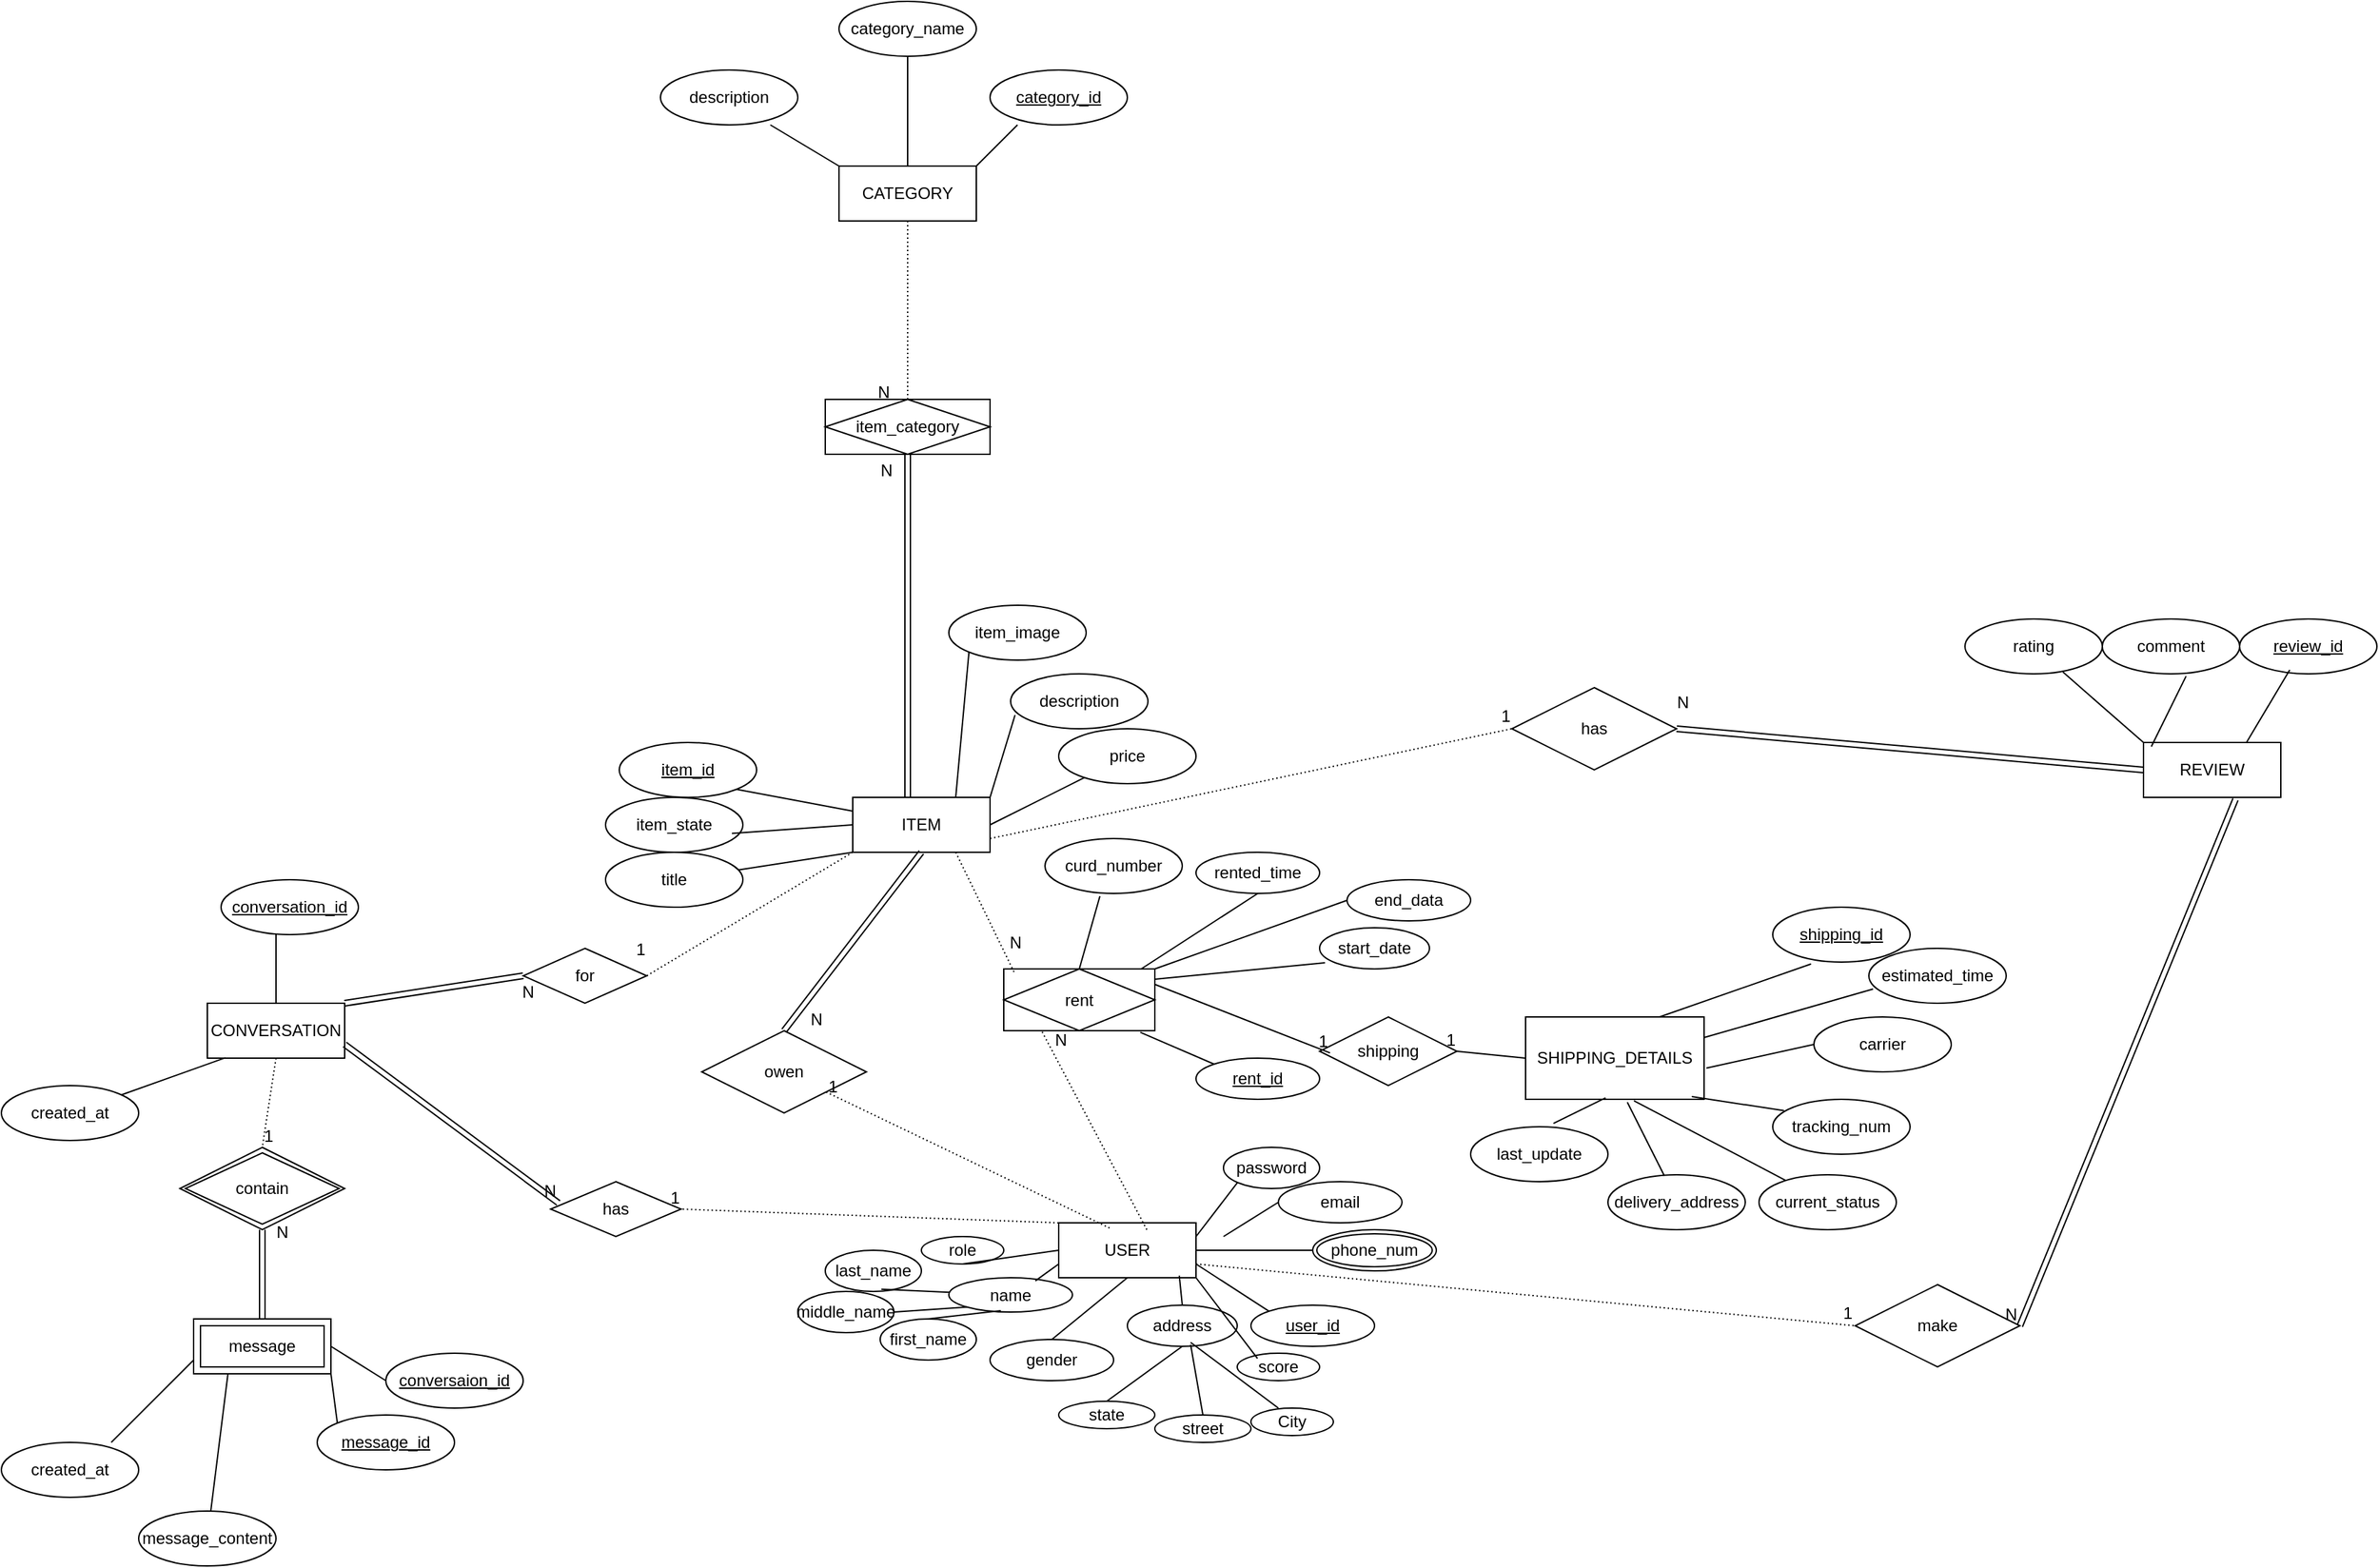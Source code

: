 <mxfile version="26.1.1" pages="2">
  <diagram name="Page-1" id="l9JlZQkNLKE_KTfB_-UX">
    <mxGraphModel dx="2622" dy="1255" grid="1" gridSize="10" guides="1" tooltips="1" connect="1" arrows="1" fold="1" page="0" pageScale="1" pageWidth="1654" pageHeight="1169" math="0" shadow="0">
      <root>
        <mxCell id="0" />
        <mxCell id="1" parent="0" />
        <mxCell id="wPHAMOmzvQz0wvzDcsgE-15" value="USER" style="whiteSpace=wrap;html=1;align=center;" parent="1" vertex="1">
          <mxGeometry x="-350" y="880" width="100" height="40" as="geometry" />
        </mxCell>
        <mxCell id="wPHAMOmzvQz0wvzDcsgE-16" value="ITEM" style="whiteSpace=wrap;html=1;align=center;" parent="1" vertex="1">
          <mxGeometry x="-500" y="570" width="100" height="40" as="geometry" />
        </mxCell>
        <mxCell id="wPHAMOmzvQz0wvzDcsgE-18" value="CATEGORY" style="whiteSpace=wrap;html=1;align=center;" parent="1" vertex="1">
          <mxGeometry x="-510" y="110" width="100" height="40" as="geometry" />
        </mxCell>
        <mxCell id="wPHAMOmzvQz0wvzDcsgE-19" value="CONVERSATION" style="whiteSpace=wrap;html=1;align=center;" parent="1" vertex="1">
          <mxGeometry x="-970" y="720" width="100" height="40" as="geometry" />
        </mxCell>
        <mxCell id="wPHAMOmzvQz0wvzDcsgE-20" value="SHIPPING_DETAILS" style="whiteSpace=wrap;html=1;align=center;" parent="1" vertex="1">
          <mxGeometry x="-10" y="730" width="130" height="60" as="geometry" />
        </mxCell>
        <mxCell id="wPHAMOmzvQz0wvzDcsgE-49" value="address" style="ellipse;whiteSpace=wrap;html=1;align=center;" parent="1" vertex="1">
          <mxGeometry x="-300" y="940" width="80" height="30" as="geometry" />
        </mxCell>
        <mxCell id="wPHAMOmzvQz0wvzDcsgE-50" value="gender" style="ellipse;whiteSpace=wrap;html=1;align=center;" parent="1" vertex="1">
          <mxGeometry x="-400" y="965" width="90" height="30" as="geometry" />
        </mxCell>
        <mxCell id="wPHAMOmzvQz0wvzDcsgE-51" value="name" style="ellipse;whiteSpace=wrap;html=1;align=center;" parent="1" vertex="1">
          <mxGeometry x="-430" y="920" width="90" height="25" as="geometry" />
        </mxCell>
        <mxCell id="wPHAMOmzvQz0wvzDcsgE-55" value="first_name" style="ellipse;whiteSpace=wrap;html=1;align=center;" parent="1" vertex="1">
          <mxGeometry x="-480" y="950" width="70" height="30" as="geometry" />
        </mxCell>
        <mxCell id="wPHAMOmzvQz0wvzDcsgE-57" value="middle_name" style="ellipse;whiteSpace=wrap;html=1;align=center;" parent="1" vertex="1">
          <mxGeometry x="-540" y="930" width="70" height="30" as="geometry" />
        </mxCell>
        <mxCell id="wPHAMOmzvQz0wvzDcsgE-59" value="last_name" style="ellipse;whiteSpace=wrap;html=1;align=center;" parent="1" vertex="1">
          <mxGeometry x="-520" y="900" width="70" height="30" as="geometry" />
        </mxCell>
        <mxCell id="wPHAMOmzvQz0wvzDcsgE-61" value="" style="endArrow=none;html=1;rounded=0;exitX=0.5;exitY=1;exitDx=0;exitDy=0;entryX=0.5;entryY=0;entryDx=0;entryDy=0;" parent="1" source="wPHAMOmzvQz0wvzDcsgE-15" target="wPHAMOmzvQz0wvzDcsgE-50" edge="1">
          <mxGeometry relative="1" as="geometry">
            <mxPoint x="-380" y="990" as="sourcePoint" />
            <mxPoint x="-220" y="990" as="targetPoint" />
          </mxGeometry>
        </mxCell>
        <mxCell id="wPHAMOmzvQz0wvzDcsgE-62" value="" style="endArrow=none;html=1;rounded=0;exitX=0.878;exitY=0.96;exitDx=0;exitDy=0;exitPerimeter=0;entryX=0.5;entryY=0;entryDx=0;entryDy=0;" parent="1" source="wPHAMOmzvQz0wvzDcsgE-15" target="wPHAMOmzvQz0wvzDcsgE-49" edge="1">
          <mxGeometry relative="1" as="geometry">
            <mxPoint x="-380" y="990" as="sourcePoint" />
            <mxPoint x="-220" y="990" as="targetPoint" />
          </mxGeometry>
        </mxCell>
        <mxCell id="wPHAMOmzvQz0wvzDcsgE-63" value="score" style="ellipse;whiteSpace=wrap;html=1;align=center;" parent="1" vertex="1">
          <mxGeometry x="-220" y="975" width="60" height="20" as="geometry" />
        </mxCell>
        <mxCell id="wPHAMOmzvQz0wvzDcsgE-64" value="" style="endArrow=none;html=1;rounded=0;exitX=1;exitY=1;exitDx=0;exitDy=0;entryX=0.246;entryY=0.191;entryDx=0;entryDy=0;entryPerimeter=0;" parent="1" source="wPHAMOmzvQz0wvzDcsgE-15" target="wPHAMOmzvQz0wvzDcsgE-63" edge="1">
          <mxGeometry relative="1" as="geometry">
            <mxPoint x="-380" y="990" as="sourcePoint" />
            <mxPoint x="-220" y="990" as="targetPoint" />
          </mxGeometry>
        </mxCell>
        <mxCell id="wPHAMOmzvQz0wvzDcsgE-66" value="state" style="ellipse;whiteSpace=wrap;html=1;align=center;" parent="1" vertex="1">
          <mxGeometry x="-350" y="1010" width="70" height="20" as="geometry" />
        </mxCell>
        <mxCell id="wPHAMOmzvQz0wvzDcsgE-67" value="" style="endArrow=none;html=1;rounded=0;exitX=0.5;exitY=0;exitDx=0;exitDy=0;entryX=0.5;entryY=1;entryDx=0;entryDy=0;" parent="1" source="wPHAMOmzvQz0wvzDcsgE-66" target="wPHAMOmzvQz0wvzDcsgE-49" edge="1">
          <mxGeometry relative="1" as="geometry">
            <mxPoint x="-380" y="900" as="sourcePoint" />
            <mxPoint x="-220" y="900" as="targetPoint" />
          </mxGeometry>
        </mxCell>
        <mxCell id="wPHAMOmzvQz0wvzDcsgE-68" value="street" style="ellipse;whiteSpace=wrap;html=1;align=center;" parent="1" vertex="1">
          <mxGeometry x="-280" y="1020" width="70" height="20" as="geometry" />
        </mxCell>
        <mxCell id="wPHAMOmzvQz0wvzDcsgE-70" value="" style="endArrow=none;html=1;rounded=0;exitX=0.5;exitY=0;exitDx=0;exitDy=0;entryX=0.576;entryY=0.961;entryDx=0;entryDy=0;entryPerimeter=0;" parent="1" source="wPHAMOmzvQz0wvzDcsgE-68" target="wPHAMOmzvQz0wvzDcsgE-49" edge="1">
          <mxGeometry relative="1" as="geometry">
            <mxPoint x="-380" y="900" as="sourcePoint" />
            <mxPoint x="-220" y="900" as="targetPoint" />
          </mxGeometry>
        </mxCell>
        <mxCell id="wPHAMOmzvQz0wvzDcsgE-71" value="City" style="ellipse;whiteSpace=wrap;html=1;align=center;" parent="1" vertex="1">
          <mxGeometry x="-210" y="1015" width="60" height="20" as="geometry" />
        </mxCell>
        <mxCell id="wPHAMOmzvQz0wvzDcsgE-72" value="" style="endArrow=none;html=1;rounded=0;entryX=0.576;entryY=0.903;entryDx=0;entryDy=0;entryPerimeter=0;exitX=0.333;exitY=0;exitDx=0;exitDy=0;exitPerimeter=0;" parent="1" source="wPHAMOmzvQz0wvzDcsgE-71" target="wPHAMOmzvQz0wvzDcsgE-49" edge="1">
          <mxGeometry relative="1" as="geometry">
            <mxPoint x="-210" y="1040" as="sourcePoint" />
            <mxPoint x="-220" y="900" as="targetPoint" />
          </mxGeometry>
        </mxCell>
        <mxCell id="wPHAMOmzvQz0wvzDcsgE-74" value="" style="endArrow=none;html=1;rounded=0;entryX=0;entryY=0;entryDx=0;entryDy=0;exitX=1;exitY=0.75;exitDx=0;exitDy=0;" parent="1" source="wPHAMOmzvQz0wvzDcsgE-15" target="wPHAMOmzvQz0wvzDcsgE-80" edge="1">
          <mxGeometry relative="1" as="geometry">
            <mxPoint x="-380" y="900" as="sourcePoint" />
            <mxPoint x="-190.48" y="907.525" as="targetPoint" />
          </mxGeometry>
        </mxCell>
        <mxCell id="wPHAMOmzvQz0wvzDcsgE-75" value="" style="endArrow=none;html=1;rounded=0;exitX=0.583;exitY=0.946;exitDx=0;exitDy=0;exitPerimeter=0;" parent="1" source="wPHAMOmzvQz0wvzDcsgE-59" target="wPHAMOmzvQz0wvzDcsgE-51" edge="1">
          <mxGeometry relative="1" as="geometry">
            <mxPoint x="-380" y="900" as="sourcePoint" />
            <mxPoint x="-220" y="900" as="targetPoint" />
          </mxGeometry>
        </mxCell>
        <mxCell id="wPHAMOmzvQz0wvzDcsgE-76" value="" style="endArrow=none;html=1;rounded=0;exitX=1;exitY=0.5;exitDx=0;exitDy=0;entryX=0;entryY=1;entryDx=0;entryDy=0;" parent="1" source="wPHAMOmzvQz0wvzDcsgE-57" target="wPHAMOmzvQz0wvzDcsgE-51" edge="1">
          <mxGeometry relative="1" as="geometry">
            <mxPoint x="-380" y="900" as="sourcePoint" />
            <mxPoint x="-220" y="900" as="targetPoint" />
          </mxGeometry>
        </mxCell>
        <mxCell id="wPHAMOmzvQz0wvzDcsgE-77" value="" style="endArrow=none;html=1;rounded=0;exitX=0.5;exitY=0;exitDx=0;exitDy=0;entryX=0.42;entryY=0.962;entryDx=0;entryDy=0;entryPerimeter=0;" parent="1" source="wPHAMOmzvQz0wvzDcsgE-55" target="wPHAMOmzvQz0wvzDcsgE-51" edge="1">
          <mxGeometry relative="1" as="geometry">
            <mxPoint x="-380" y="900" as="sourcePoint" />
            <mxPoint x="-220" y="900" as="targetPoint" />
          </mxGeometry>
        </mxCell>
        <mxCell id="wPHAMOmzvQz0wvzDcsgE-78" value="" style="endArrow=none;html=1;rounded=0;exitX=0.7;exitY=0.092;exitDx=0;exitDy=0;exitPerimeter=0;entryX=0;entryY=0.75;entryDx=0;entryDy=0;" parent="1" source="wPHAMOmzvQz0wvzDcsgE-51" target="wPHAMOmzvQz0wvzDcsgE-15" edge="1">
          <mxGeometry relative="1" as="geometry">
            <mxPoint x="-380" y="900" as="sourcePoint" />
            <mxPoint x="-220" y="900" as="targetPoint" />
          </mxGeometry>
        </mxCell>
        <mxCell id="wPHAMOmzvQz0wvzDcsgE-79" value="phone_num" style="ellipse;shape=doubleEllipse;margin=3;whiteSpace=wrap;html=1;align=center;" parent="1" vertex="1">
          <mxGeometry x="-165" y="885" width="90" height="30" as="geometry" />
        </mxCell>
        <mxCell id="wPHAMOmzvQz0wvzDcsgE-80" value="user_id" style="ellipse;whiteSpace=wrap;html=1;align=center;fontStyle=4;" parent="1" vertex="1">
          <mxGeometry x="-210" y="940" width="90" height="30" as="geometry" />
        </mxCell>
        <mxCell id="wPHAMOmzvQz0wvzDcsgE-81" value="" style="endArrow=none;html=1;rounded=0;entryX=0;entryY=0.5;entryDx=0;entryDy=0;exitX=1;exitY=0.5;exitDx=0;exitDy=0;" parent="1" source="wPHAMOmzvQz0wvzDcsgE-15" target="wPHAMOmzvQz0wvzDcsgE-79" edge="1">
          <mxGeometry relative="1" as="geometry">
            <mxPoint x="-380" y="900" as="sourcePoint" />
            <mxPoint x="-220" y="900" as="targetPoint" />
          </mxGeometry>
        </mxCell>
        <mxCell id="wPHAMOmzvQz0wvzDcsgE-84" value="email" style="ellipse;whiteSpace=wrap;html=1;align=center;" parent="1" vertex="1">
          <mxGeometry x="-190" y="850" width="90" height="30" as="geometry" />
        </mxCell>
        <mxCell id="wPHAMOmzvQz0wvzDcsgE-85" value="" style="endArrow=none;html=1;rounded=0;entryX=0;entryY=0.5;entryDx=0;entryDy=0;" parent="1" target="wPHAMOmzvQz0wvzDcsgE-84" edge="1">
          <mxGeometry relative="1" as="geometry">
            <mxPoint x="-230" y="890" as="sourcePoint" />
            <mxPoint x="-220" y="900" as="targetPoint" />
          </mxGeometry>
        </mxCell>
        <mxCell id="wPHAMOmzvQz0wvzDcsgE-86" value="password" style="ellipse;whiteSpace=wrap;html=1;align=center;" parent="1" vertex="1">
          <mxGeometry x="-230" y="825" width="70" height="30" as="geometry" />
        </mxCell>
        <mxCell id="wPHAMOmzvQz0wvzDcsgE-87" value="" style="endArrow=none;html=1;rounded=0;entryX=0;entryY=1;entryDx=0;entryDy=0;exitX=1;exitY=0.25;exitDx=0;exitDy=0;" parent="1" source="wPHAMOmzvQz0wvzDcsgE-15" target="wPHAMOmzvQz0wvzDcsgE-86" edge="1">
          <mxGeometry relative="1" as="geometry">
            <mxPoint x="-380" y="900" as="sourcePoint" />
            <mxPoint x="-220" y="900" as="targetPoint" />
          </mxGeometry>
        </mxCell>
        <mxCell id="wPHAMOmzvQz0wvzDcsgE-88" value="role" style="ellipse;whiteSpace=wrap;html=1;align=center;" parent="1" vertex="1">
          <mxGeometry x="-450" y="890" width="60" height="20" as="geometry" />
        </mxCell>
        <mxCell id="wPHAMOmzvQz0wvzDcsgE-89" value="" style="endArrow=none;html=1;rounded=0;exitX=0.5;exitY=1;exitDx=0;exitDy=0;entryX=0;entryY=0.5;entryDx=0;entryDy=0;" parent="1" source="wPHAMOmzvQz0wvzDcsgE-88" target="wPHAMOmzvQz0wvzDcsgE-15" edge="1">
          <mxGeometry relative="1" as="geometry">
            <mxPoint x="-380" y="900" as="sourcePoint" />
            <mxPoint x="-220" y="900" as="targetPoint" />
          </mxGeometry>
        </mxCell>
        <mxCell id="wPHAMOmzvQz0wvzDcsgE-96" value="owen" style="shape=rhombus;perimeter=rhombusPerimeter;whiteSpace=wrap;html=1;align=center;" parent="1" vertex="1">
          <mxGeometry x="-610" y="740" width="120" height="60" as="geometry" />
        </mxCell>
        <mxCell id="wPHAMOmzvQz0wvzDcsgE-97" value="" style="shape=link;html=1;rounded=0;exitX=0.5;exitY=0;exitDx=0;exitDy=0;entryX=0.5;entryY=1;entryDx=0;entryDy=0;" parent="1" source="wPHAMOmzvQz0wvzDcsgE-96" target="wPHAMOmzvQz0wvzDcsgE-16" edge="1">
          <mxGeometry relative="1" as="geometry">
            <mxPoint x="-310" y="590" as="sourcePoint" />
            <mxPoint x="-150" y="590" as="targetPoint" />
          </mxGeometry>
        </mxCell>
        <mxCell id="wPHAMOmzvQz0wvzDcsgE-98" value="N" style="resizable=0;html=1;whiteSpace=wrap;align=right;verticalAlign=bottom;" parent="wPHAMOmzvQz0wvzDcsgE-97" connectable="0" vertex="1">
          <mxGeometry x="1" relative="1" as="geometry">
            <mxPoint x="-70" y="130" as="offset" />
          </mxGeometry>
        </mxCell>
        <mxCell id="wPHAMOmzvQz0wvzDcsgE-99" value="" style="endArrow=none;html=1;rounded=0;dashed=1;dashPattern=1 2;entryX=0.37;entryY=0.094;entryDx=0;entryDy=0;entryPerimeter=0;" parent="1" source="wPHAMOmzvQz0wvzDcsgE-96" target="wPHAMOmzvQz0wvzDcsgE-15" edge="1">
          <mxGeometry relative="1" as="geometry">
            <mxPoint x="-310" y="590" as="sourcePoint" />
            <mxPoint x="-150" y="590" as="targetPoint" />
          </mxGeometry>
        </mxCell>
        <mxCell id="wPHAMOmzvQz0wvzDcsgE-100" value="1" style="resizable=0;html=1;whiteSpace=wrap;align=right;verticalAlign=bottom;" parent="wPHAMOmzvQz0wvzDcsgE-99" connectable="0" vertex="1">
          <mxGeometry x="1" relative="1" as="geometry">
            <mxPoint x="-197" y="-94" as="offset" />
          </mxGeometry>
        </mxCell>
        <mxCell id="wPHAMOmzvQz0wvzDcsgE-111" value="item_id" style="ellipse;whiteSpace=wrap;html=1;align=center;fontStyle=4;" parent="1" vertex="1">
          <mxGeometry x="-670" y="530" width="100" height="40" as="geometry" />
        </mxCell>
        <mxCell id="wPHAMOmzvQz0wvzDcsgE-113" value="item_image" style="ellipse;whiteSpace=wrap;html=1;align=center;" parent="1" vertex="1">
          <mxGeometry x="-430" y="430" width="100" height="40" as="geometry" />
        </mxCell>
        <mxCell id="wPHAMOmzvQz0wvzDcsgE-114" value="price" style="ellipse;whiteSpace=wrap;html=1;align=center;" parent="1" vertex="1">
          <mxGeometry x="-350" y="520" width="100" height="40" as="geometry" />
        </mxCell>
        <mxCell id="wPHAMOmzvQz0wvzDcsgE-115" value="description" style="ellipse;whiteSpace=wrap;html=1;align=center;" parent="1" vertex="1">
          <mxGeometry x="-385" y="480" width="100" height="40" as="geometry" />
        </mxCell>
        <mxCell id="wPHAMOmzvQz0wvzDcsgE-117" value="item_state" style="ellipse;whiteSpace=wrap;html=1;align=center;" parent="1" vertex="1">
          <mxGeometry x="-680" y="570" width="100" height="40" as="geometry" />
        </mxCell>
        <mxCell id="wPHAMOmzvQz0wvzDcsgE-118" value="title" style="ellipse;whiteSpace=wrap;html=1;align=center;" parent="1" vertex="1">
          <mxGeometry x="-680" y="610" width="100" height="40" as="geometry" />
        </mxCell>
        <mxCell id="wPHAMOmzvQz0wvzDcsgE-119" value="" style="endArrow=none;html=1;rounded=0;exitX=1;exitY=0.5;exitDx=0;exitDy=0;" parent="1" source="wPHAMOmzvQz0wvzDcsgE-16" target="wPHAMOmzvQz0wvzDcsgE-114" edge="1">
          <mxGeometry relative="1" as="geometry">
            <mxPoint x="-310" y="590" as="sourcePoint" />
            <mxPoint x="-150" y="590" as="targetPoint" />
          </mxGeometry>
        </mxCell>
        <mxCell id="wPHAMOmzvQz0wvzDcsgE-120" value="" style="endArrow=none;html=1;rounded=0;exitX=1;exitY=0;exitDx=0;exitDy=0;entryX=0.032;entryY=0.75;entryDx=0;entryDy=0;entryPerimeter=0;" parent="1" source="wPHAMOmzvQz0wvzDcsgE-16" target="wPHAMOmzvQz0wvzDcsgE-115" edge="1">
          <mxGeometry relative="1" as="geometry">
            <mxPoint x="-310" y="590" as="sourcePoint" />
            <mxPoint x="-150" y="590" as="targetPoint" />
          </mxGeometry>
        </mxCell>
        <mxCell id="wPHAMOmzvQz0wvzDcsgE-122" value="" style="endArrow=none;html=1;rounded=0;exitX=0;exitY=1;exitDx=0;exitDy=0;entryX=0.75;entryY=0;entryDx=0;entryDy=0;" parent="1" source="wPHAMOmzvQz0wvzDcsgE-113" target="wPHAMOmzvQz0wvzDcsgE-16" edge="1">
          <mxGeometry relative="1" as="geometry">
            <mxPoint x="-310" y="590" as="sourcePoint" />
            <mxPoint x="-150" y="590" as="targetPoint" />
          </mxGeometry>
        </mxCell>
        <mxCell id="wPHAMOmzvQz0wvzDcsgE-125" value="" style="endArrow=none;html=1;rounded=0;exitX=1;exitY=1;exitDx=0;exitDy=0;entryX=0;entryY=0.25;entryDx=0;entryDy=0;" parent="1" source="wPHAMOmzvQz0wvzDcsgE-111" target="wPHAMOmzvQz0wvzDcsgE-16" edge="1">
          <mxGeometry relative="1" as="geometry">
            <mxPoint x="-310" y="590" as="sourcePoint" />
            <mxPoint x="-150" y="590" as="targetPoint" />
          </mxGeometry>
        </mxCell>
        <mxCell id="wPHAMOmzvQz0wvzDcsgE-126" value="" style="endArrow=none;html=1;rounded=0;exitX=0.92;exitY=0.656;exitDx=0;exitDy=0;exitPerimeter=0;entryX=0;entryY=0.5;entryDx=0;entryDy=0;" parent="1" source="wPHAMOmzvQz0wvzDcsgE-117" target="wPHAMOmzvQz0wvzDcsgE-16" edge="1">
          <mxGeometry relative="1" as="geometry">
            <mxPoint x="-310" y="590" as="sourcePoint" />
            <mxPoint x="-510" y="596" as="targetPoint" />
          </mxGeometry>
        </mxCell>
        <mxCell id="wPHAMOmzvQz0wvzDcsgE-128" value="" style="endArrow=none;html=1;rounded=0;entryX=0;entryY=1;entryDx=0;entryDy=0;" parent="1" source="wPHAMOmzvQz0wvzDcsgE-118" target="wPHAMOmzvQz0wvzDcsgE-16" edge="1">
          <mxGeometry relative="1" as="geometry">
            <mxPoint x="-310" y="590" as="sourcePoint" />
            <mxPoint x="-150" y="590" as="targetPoint" />
          </mxGeometry>
        </mxCell>
        <mxCell id="LBv7Q6NV7wOnJ5ve1A3O-4" value="rent_id" style="ellipse;whiteSpace=wrap;html=1;align=center;fontStyle=4;" parent="1" vertex="1">
          <mxGeometry x="-250" y="760" width="90" height="30" as="geometry" />
        </mxCell>
        <mxCell id="LBv7Q6NV7wOnJ5ve1A3O-9" value="" style="endArrow=none;html=1;rounded=0;exitX=0.904;exitY=1.026;exitDx=0;exitDy=0;exitPerimeter=0;entryX=0;entryY=0;entryDx=0;entryDy=0;" parent="1" source="LBv7Q6NV7wOnJ5ve1A3O-66" target="LBv7Q6NV7wOnJ5ve1A3O-4" edge="1">
          <mxGeometry relative="1" as="geometry">
            <mxPoint x="-248" y="737" as="sourcePoint" />
            <mxPoint x="-250" y="830" as="targetPoint" />
          </mxGeometry>
        </mxCell>
        <mxCell id="LBv7Q6NV7wOnJ5ve1A3O-12" value="rented_time" style="ellipse;whiteSpace=wrap;html=1;align=center;" parent="1" vertex="1">
          <mxGeometry x="-250" y="610" width="90" height="30" as="geometry" />
        </mxCell>
        <mxCell id="LBv7Q6NV7wOnJ5ve1A3O-14" value="end_data" style="ellipse;whiteSpace=wrap;html=1;align=center;" parent="1" vertex="1">
          <mxGeometry x="-140" y="630" width="90" height="30" as="geometry" />
        </mxCell>
        <mxCell id="LBv7Q6NV7wOnJ5ve1A3O-15" value="start_date" style="ellipse;whiteSpace=wrap;html=1;align=center;" parent="1" vertex="1">
          <mxGeometry x="-160" y="665" width="80" height="30" as="geometry" />
        </mxCell>
        <mxCell id="LBv7Q6NV7wOnJ5ve1A3O-16" value="" style="endArrow=none;html=1;rounded=0;entryX=0.5;entryY=1;entryDx=0;entryDy=0;exitX=0.857;exitY=0.083;exitDx=0;exitDy=0;exitPerimeter=0;" parent="1" source="LBv7Q6NV7wOnJ5ve1A3O-66" target="LBv7Q6NV7wOnJ5ve1A3O-12" edge="1">
          <mxGeometry relative="1" as="geometry">
            <mxPoint x="-248.96" y="689" as="sourcePoint" />
            <mxPoint x="-250" y="830" as="targetPoint" />
          </mxGeometry>
        </mxCell>
        <mxCell id="LBv7Q6NV7wOnJ5ve1A3O-18" value="" style="endArrow=none;html=1;rounded=0;entryX=0;entryY=0.5;entryDx=0;entryDy=0;exitX=1;exitY=0;exitDx=0;exitDy=0;" parent="1" source="LBv7Q6NV7wOnJ5ve1A3O-66" target="LBv7Q6NV7wOnJ5ve1A3O-14" edge="1">
          <mxGeometry relative="1" as="geometry">
            <mxPoint x="-218" y="699.02" as="sourcePoint" />
            <mxPoint x="-250" y="830" as="targetPoint" />
          </mxGeometry>
        </mxCell>
        <mxCell id="LBv7Q6NV7wOnJ5ve1A3O-19" value="" style="endArrow=none;html=1;rounded=0;exitX=1;exitY=0.167;exitDx=0;exitDy=0;exitPerimeter=0;entryX=0.049;entryY=0.851;entryDx=0;entryDy=0;entryPerimeter=0;" parent="1" source="LBv7Q6NV7wOnJ5ve1A3O-66" target="LBv7Q6NV7wOnJ5ve1A3O-15" edge="1">
          <mxGeometry relative="1" as="geometry">
            <mxPoint x="-236.22" y="715.0" as="sourcePoint" />
            <mxPoint x="-170" y="690" as="targetPoint" />
          </mxGeometry>
        </mxCell>
        <mxCell id="LBv7Q6NV7wOnJ5ve1A3O-20" value="for" style="shape=rhombus;perimeter=rhombusPerimeter;whiteSpace=wrap;html=1;align=center;" parent="1" vertex="1">
          <mxGeometry x="-740" y="680" width="90" height="40" as="geometry" />
        </mxCell>
        <mxCell id="LBv7Q6NV7wOnJ5ve1A3O-22" value="" style="endArrow=none;html=1;rounded=0;dashed=1;dashPattern=1 2;entryX=0;entryY=1;entryDx=0;entryDy=0;exitX=1;exitY=0.5;exitDx=0;exitDy=0;" parent="1" source="LBv7Q6NV7wOnJ5ve1A3O-20" target="wPHAMOmzvQz0wvzDcsgE-16" edge="1">
          <mxGeometry relative="1" as="geometry">
            <mxPoint x="-690" y="810" as="sourcePoint" />
            <mxPoint x="-530" y="810" as="targetPoint" />
          </mxGeometry>
        </mxCell>
        <mxCell id="LBv7Q6NV7wOnJ5ve1A3O-23" value="1" style="resizable=0;html=1;whiteSpace=wrap;align=right;verticalAlign=bottom;" parent="LBv7Q6NV7wOnJ5ve1A3O-22" connectable="0" vertex="1">
          <mxGeometry x="1" relative="1" as="geometry">
            <mxPoint x="-150" y="80" as="offset" />
          </mxGeometry>
        </mxCell>
        <mxCell id="LBv7Q6NV7wOnJ5ve1A3O-24" value="" style="shape=link;html=1;rounded=0;exitX=1;exitY=0;exitDx=0;exitDy=0;entryX=0;entryY=0.5;entryDx=0;entryDy=0;" parent="1" source="wPHAMOmzvQz0wvzDcsgE-19" target="LBv7Q6NV7wOnJ5ve1A3O-20" edge="1">
          <mxGeometry relative="1" as="geometry">
            <mxPoint x="-690" y="810" as="sourcePoint" />
            <mxPoint x="-780" y="710" as="targetPoint" />
          </mxGeometry>
        </mxCell>
        <mxCell id="LBv7Q6NV7wOnJ5ve1A3O-25" value="N" style="resizable=0;html=1;whiteSpace=wrap;align=right;verticalAlign=bottom;" parent="LBv7Q6NV7wOnJ5ve1A3O-24" connectable="0" vertex="1">
          <mxGeometry x="1" relative="1" as="geometry">
            <mxPoint x="10" y="20" as="offset" />
          </mxGeometry>
        </mxCell>
        <mxCell id="LBv7Q6NV7wOnJ5ve1A3O-26" value="has" style="shape=rhombus;perimeter=rhombusPerimeter;whiteSpace=wrap;html=1;align=center;" parent="1" vertex="1">
          <mxGeometry x="-720" y="850" width="95" height="40" as="geometry" />
        </mxCell>
        <mxCell id="LBv7Q6NV7wOnJ5ve1A3O-27" value="" style="endArrow=none;html=1;rounded=0;dashed=1;dashPattern=1 2;exitX=0;exitY=0;exitDx=0;exitDy=0;entryX=1;entryY=0.5;entryDx=0;entryDy=0;" parent="1" source="wPHAMOmzvQz0wvzDcsgE-15" target="LBv7Q6NV7wOnJ5ve1A3O-26" edge="1">
          <mxGeometry relative="1" as="geometry">
            <mxPoint x="-690" y="810" as="sourcePoint" />
            <mxPoint x="-530" y="810" as="targetPoint" />
          </mxGeometry>
        </mxCell>
        <mxCell id="LBv7Q6NV7wOnJ5ve1A3O-28" value="1" style="resizable=0;html=1;whiteSpace=wrap;align=right;verticalAlign=bottom;" parent="LBv7Q6NV7wOnJ5ve1A3O-27" connectable="0" vertex="1">
          <mxGeometry x="1" relative="1" as="geometry" />
        </mxCell>
        <mxCell id="LBv7Q6NV7wOnJ5ve1A3O-29" value="" style="shape=link;html=1;rounded=0;exitX=1;exitY=0.75;exitDx=0;exitDy=0;entryX=0.06;entryY=0.388;entryDx=0;entryDy=0;entryPerimeter=0;" parent="1" source="wPHAMOmzvQz0wvzDcsgE-19" target="LBv7Q6NV7wOnJ5ve1A3O-26" edge="1">
          <mxGeometry relative="1" as="geometry">
            <mxPoint x="-820" y="800" as="sourcePoint" />
            <mxPoint x="-530" y="810" as="targetPoint" />
          </mxGeometry>
        </mxCell>
        <mxCell id="LBv7Q6NV7wOnJ5ve1A3O-30" value="N" style="resizable=0;html=1;whiteSpace=wrap;align=right;verticalAlign=bottom;" parent="LBv7Q6NV7wOnJ5ve1A3O-29" connectable="0" vertex="1">
          <mxGeometry x="1" relative="1" as="geometry" />
        </mxCell>
        <mxCell id="LBv7Q6NV7wOnJ5ve1A3O-36" value="created_at" style="ellipse;whiteSpace=wrap;html=1;align=center;" parent="1" vertex="1">
          <mxGeometry x="-1120" y="780" width="100" height="40" as="geometry" />
        </mxCell>
        <mxCell id="LBv7Q6NV7wOnJ5ve1A3O-38" value="" style="endArrow=none;html=1;rounded=0;entryX=0.132;entryY=0.992;entryDx=0;entryDy=0;entryPerimeter=0;" parent="1" source="LBv7Q6NV7wOnJ5ve1A3O-36" target="wPHAMOmzvQz0wvzDcsgE-19" edge="1">
          <mxGeometry relative="1" as="geometry">
            <mxPoint x="-690" y="810" as="sourcePoint" />
            <mxPoint x="-530" y="810" as="targetPoint" />
          </mxGeometry>
        </mxCell>
        <mxCell id="LBv7Q6NV7wOnJ5ve1A3O-41" value="" style="endArrow=none;html=1;rounded=0;exitX=0.4;exitY=0.875;exitDx=0;exitDy=0;exitPerimeter=0;" parent="1" source="outE8r-VnyRLuQ_6sBiH-4" target="wPHAMOmzvQz0wvzDcsgE-19" edge="1">
          <mxGeometry relative="1" as="geometry">
            <mxPoint x="-867.7" y="678.0" as="sourcePoint" />
            <mxPoint x="-530" y="810" as="targetPoint" />
          </mxGeometry>
        </mxCell>
        <mxCell id="LBv7Q6NV7wOnJ5ve1A3O-44" value="message" style="shape=ext;margin=3;double=1;whiteSpace=wrap;html=1;align=center;" parent="1" vertex="1">
          <mxGeometry x="-980" y="950" width="100" height="40" as="geometry" />
        </mxCell>
        <mxCell id="LBv7Q6NV7wOnJ5ve1A3O-45" value="contain" style="shape=rhombus;double=1;perimeter=rhombusPerimeter;whiteSpace=wrap;html=1;align=center;" parent="1" vertex="1">
          <mxGeometry x="-990" y="825" width="120" height="60" as="geometry" />
        </mxCell>
        <mxCell id="LBv7Q6NV7wOnJ5ve1A3O-46" value="" style="endArrow=none;html=1;rounded=0;dashed=1;dashPattern=1 2;exitX=0.5;exitY=1;exitDx=0;exitDy=0;entryX=0.5;entryY=0;entryDx=0;entryDy=0;" parent="1" source="wPHAMOmzvQz0wvzDcsgE-19" target="LBv7Q6NV7wOnJ5ve1A3O-45" edge="1">
          <mxGeometry relative="1" as="geometry">
            <mxPoint x="-690" y="970" as="sourcePoint" />
            <mxPoint x="-530" y="970" as="targetPoint" />
          </mxGeometry>
        </mxCell>
        <mxCell id="LBv7Q6NV7wOnJ5ve1A3O-47" value="1" style="resizable=0;html=1;whiteSpace=wrap;align=right;verticalAlign=bottom;" parent="LBv7Q6NV7wOnJ5ve1A3O-46" connectable="0" vertex="1">
          <mxGeometry x="1" relative="1" as="geometry">
            <mxPoint x="10" as="offset" />
          </mxGeometry>
        </mxCell>
        <mxCell id="LBv7Q6NV7wOnJ5ve1A3O-48" value="" style="shape=link;html=1;rounded=0;exitX=0.5;exitY=0;exitDx=0;exitDy=0;entryX=0.5;entryY=1;entryDx=0;entryDy=0;" parent="1" source="LBv7Q6NV7wOnJ5ve1A3O-44" target="LBv7Q6NV7wOnJ5ve1A3O-45" edge="1">
          <mxGeometry relative="1" as="geometry">
            <mxPoint x="-690" y="970" as="sourcePoint" />
            <mxPoint x="-910" y="1010" as="targetPoint" />
          </mxGeometry>
        </mxCell>
        <mxCell id="LBv7Q6NV7wOnJ5ve1A3O-49" value="N" style="resizable=0;html=1;whiteSpace=wrap;align=right;verticalAlign=bottom;" parent="LBv7Q6NV7wOnJ5ve1A3O-48" connectable="0" vertex="1">
          <mxGeometry x="1" relative="1" as="geometry">
            <mxPoint x="20" y="10" as="offset" />
          </mxGeometry>
        </mxCell>
        <mxCell id="LBv7Q6NV7wOnJ5ve1A3O-50" value="created_at" style="ellipse;whiteSpace=wrap;html=1;align=center;" parent="1" vertex="1">
          <mxGeometry x="-1120" y="1040" width="100" height="40" as="geometry" />
        </mxCell>
        <mxCell id="LBv7Q6NV7wOnJ5ve1A3O-51" value="&lt;div&gt;message_content&lt;/div&gt;" style="ellipse;whiteSpace=wrap;html=1;align=center;" parent="1" vertex="1">
          <mxGeometry x="-1020" y="1090" width="100" height="40" as="geometry" />
        </mxCell>
        <mxCell id="LBv7Q6NV7wOnJ5ve1A3O-55" value="" style="endArrow=none;html=1;rounded=0;exitX=1;exitY=0.5;exitDx=0;exitDy=0;entryX=0;entryY=0.5;entryDx=0;entryDy=0;" parent="1" source="LBv7Q6NV7wOnJ5ve1A3O-44" target="LBv7Q6NV7wOnJ5ve1A3O-60" edge="1">
          <mxGeometry relative="1" as="geometry">
            <mxPoint x="-690" y="1140" as="sourcePoint" />
            <mxPoint x="-800.0" y="1190.0" as="targetPoint" />
          </mxGeometry>
        </mxCell>
        <mxCell id="LBv7Q6NV7wOnJ5ve1A3O-56" value="" style="endArrow=none;html=1;rounded=0;exitX=1;exitY=1;exitDx=0;exitDy=0;entryX=0;entryY=0;entryDx=0;entryDy=0;" parent="1" source="LBv7Q6NV7wOnJ5ve1A3O-44" target="LBv7Q6NV7wOnJ5ve1A3O-61" edge="1">
          <mxGeometry relative="1" as="geometry">
            <mxPoint x="-690" y="1140" as="sourcePoint" />
            <mxPoint x="-831.235" y="1234.383" as="targetPoint" />
          </mxGeometry>
        </mxCell>
        <mxCell id="LBv7Q6NV7wOnJ5ve1A3O-58" value="" style="endArrow=none;html=1;rounded=0;exitX=0.25;exitY=1;exitDx=0;exitDy=0;" parent="1" source="LBv7Q6NV7wOnJ5ve1A3O-44" target="LBv7Q6NV7wOnJ5ve1A3O-51" edge="1">
          <mxGeometry relative="1" as="geometry">
            <mxPoint x="-690" y="1140" as="sourcePoint" />
            <mxPoint x="-530" y="1140" as="targetPoint" />
          </mxGeometry>
        </mxCell>
        <mxCell id="LBv7Q6NV7wOnJ5ve1A3O-59" value="" style="endArrow=none;html=1;rounded=0;exitX=0;exitY=0.75;exitDx=0;exitDy=0;entryX=0.8;entryY=0;entryDx=0;entryDy=0;entryPerimeter=0;" parent="1" source="LBv7Q6NV7wOnJ5ve1A3O-44" target="LBv7Q6NV7wOnJ5ve1A3O-50" edge="1">
          <mxGeometry relative="1" as="geometry">
            <mxPoint x="-690" y="1140" as="sourcePoint" />
            <mxPoint x="-530" y="1140" as="targetPoint" />
          </mxGeometry>
        </mxCell>
        <mxCell id="LBv7Q6NV7wOnJ5ve1A3O-60" value="conversaion_id" style="ellipse;whiteSpace=wrap;html=1;align=center;fontStyle=4;" parent="1" vertex="1">
          <mxGeometry x="-840" y="975" width="100" height="40" as="geometry" />
        </mxCell>
        <mxCell id="LBv7Q6NV7wOnJ5ve1A3O-61" value="message_id" style="ellipse;whiteSpace=wrap;html=1;align=center;fontStyle=4;" parent="1" vertex="1">
          <mxGeometry x="-890" y="1020" width="100" height="40" as="geometry" />
        </mxCell>
        <mxCell id="LBv7Q6NV7wOnJ5ve1A3O-65" value="item_category" style="shape=associativeEntity;whiteSpace=wrap;html=1;align=center;" parent="1" vertex="1">
          <mxGeometry x="-520" y="280" width="120" height="40" as="geometry" />
        </mxCell>
        <mxCell id="LBv7Q6NV7wOnJ5ve1A3O-66" value="rent" style="shape=associativeEntity;whiteSpace=wrap;html=1;align=center;" parent="1" vertex="1">
          <mxGeometry x="-390" y="695" width="110" height="45" as="geometry" />
        </mxCell>
        <mxCell id="LBv7Q6NV7wOnJ5ve1A3O-71" value="" style="endArrow=none;html=1;rounded=0;dashed=1;dashPattern=1 2;exitX=0.5;exitY=1;exitDx=0;exitDy=0;entryX=0.5;entryY=0;entryDx=0;entryDy=0;" parent="1" source="wPHAMOmzvQz0wvzDcsgE-18" target="LBv7Q6NV7wOnJ5ve1A3O-65" edge="1">
          <mxGeometry relative="1" as="geometry">
            <mxPoint x="-490" y="200" as="sourcePoint" />
            <mxPoint x="-340" y="370" as="targetPoint" />
          </mxGeometry>
        </mxCell>
        <mxCell id="LBv7Q6NV7wOnJ5ve1A3O-72" value="N" style="resizable=0;html=1;whiteSpace=wrap;align=right;verticalAlign=bottom;" parent="LBv7Q6NV7wOnJ5ve1A3O-71" connectable="0" vertex="1">
          <mxGeometry x="1" relative="1" as="geometry">
            <mxPoint x="-12" y="3" as="offset" />
          </mxGeometry>
        </mxCell>
        <mxCell id="LBv7Q6NV7wOnJ5ve1A3O-73" value="category_id" style="ellipse;whiteSpace=wrap;html=1;align=center;fontStyle=4;" parent="1" vertex="1">
          <mxGeometry x="-400" y="40" width="100" height="40" as="geometry" />
        </mxCell>
        <mxCell id="LBv7Q6NV7wOnJ5ve1A3O-74" value="category_name" style="ellipse;whiteSpace=wrap;html=1;align=center;" parent="1" vertex="1">
          <mxGeometry x="-510" y="-10" width="100" height="40" as="geometry" />
        </mxCell>
        <mxCell id="LBv7Q6NV7wOnJ5ve1A3O-75" value="description" style="ellipse;whiteSpace=wrap;html=1;align=center;" parent="1" vertex="1">
          <mxGeometry x="-640" y="40" width="100" height="40" as="geometry" />
        </mxCell>
        <mxCell id="LBv7Q6NV7wOnJ5ve1A3O-76" value="" style="endArrow=none;html=1;rounded=0;entryX=0.5;entryY=1;entryDx=0;entryDy=0;exitX=0.5;exitY=0;exitDx=0;exitDy=0;" parent="1" source="wPHAMOmzvQz0wvzDcsgE-18" target="LBv7Q6NV7wOnJ5ve1A3O-74" edge="1">
          <mxGeometry relative="1" as="geometry">
            <mxPoint x="-500" y="300" as="sourcePoint" />
            <mxPoint x="-340" y="300" as="targetPoint" />
          </mxGeometry>
        </mxCell>
        <mxCell id="LBv7Q6NV7wOnJ5ve1A3O-77" value="" style="endArrow=none;html=1;rounded=0;entryX=0.2;entryY=1;entryDx=0;entryDy=0;entryPerimeter=0;exitX=1;exitY=0;exitDx=0;exitDy=0;" parent="1" source="wPHAMOmzvQz0wvzDcsgE-18" target="LBv7Q6NV7wOnJ5ve1A3O-73" edge="1">
          <mxGeometry relative="1" as="geometry">
            <mxPoint x="-500" y="300" as="sourcePoint" />
            <mxPoint x="-340" y="300" as="targetPoint" />
          </mxGeometry>
        </mxCell>
        <mxCell id="LBv7Q6NV7wOnJ5ve1A3O-78" value="" style="endArrow=none;html=1;rounded=0;exitX=0.8;exitY=1;exitDx=0;exitDy=0;exitPerimeter=0;entryX=0;entryY=0;entryDx=0;entryDy=0;" parent="1" source="LBv7Q6NV7wOnJ5ve1A3O-75" target="wPHAMOmzvQz0wvzDcsgE-18" edge="1">
          <mxGeometry relative="1" as="geometry">
            <mxPoint x="-500" y="300" as="sourcePoint" />
            <mxPoint x="-340" y="300" as="targetPoint" />
          </mxGeometry>
        </mxCell>
        <mxCell id="LBv7Q6NV7wOnJ5ve1A3O-79" value="" style="shape=link;html=1;rounded=0;exitX=0.4;exitY=0;exitDx=0;exitDy=0;exitPerimeter=0;entryX=0.5;entryY=1;entryDx=0;entryDy=0;" parent="1" source="wPHAMOmzvQz0wvzDcsgE-16" target="LBv7Q6NV7wOnJ5ve1A3O-65" edge="1">
          <mxGeometry relative="1" as="geometry">
            <mxPoint x="-500" y="300" as="sourcePoint" />
            <mxPoint x="-340" y="300" as="targetPoint" />
          </mxGeometry>
        </mxCell>
        <mxCell id="LBv7Q6NV7wOnJ5ve1A3O-80" value="N" style="resizable=0;html=1;whiteSpace=wrap;align=right;verticalAlign=bottom;" parent="LBv7Q6NV7wOnJ5ve1A3O-79" connectable="0" vertex="1">
          <mxGeometry x="1" relative="1" as="geometry">
            <mxPoint x="-10" y="20" as="offset" />
          </mxGeometry>
        </mxCell>
        <mxCell id="LBv7Q6NV7wOnJ5ve1A3O-100" value="shipping" style="shape=rhombus;perimeter=rhombusPerimeter;whiteSpace=wrap;html=1;align=center;" parent="1" vertex="1">
          <mxGeometry x="-160" y="730" width="100" height="50" as="geometry" />
        </mxCell>
        <mxCell id="LBv7Q6NV7wOnJ5ve1A3O-101" value="" style="endArrow=none;html=1;rounded=0;exitX=1;exitY=0.25;exitDx=0;exitDy=0;entryX=0.076;entryY=0.524;entryDx=0;entryDy=0;entryPerimeter=0;" parent="1" source="LBv7Q6NV7wOnJ5ve1A3O-66" target="LBv7Q6NV7wOnJ5ve1A3O-100" edge="1">
          <mxGeometry relative="1" as="geometry">
            <mxPoint x="-90" y="810" as="sourcePoint" />
            <mxPoint x="70" y="810" as="targetPoint" />
          </mxGeometry>
        </mxCell>
        <mxCell id="LBv7Q6NV7wOnJ5ve1A3O-102" value="1" style="resizable=0;html=1;whiteSpace=wrap;align=right;verticalAlign=bottom;" parent="LBv7Q6NV7wOnJ5ve1A3O-101" connectable="0" vertex="1">
          <mxGeometry x="1" relative="1" as="geometry" />
        </mxCell>
        <mxCell id="LBv7Q6NV7wOnJ5ve1A3O-103" value="" style="endArrow=none;html=1;rounded=0;exitX=0;exitY=0.5;exitDx=0;exitDy=0;entryX=1;entryY=0.5;entryDx=0;entryDy=0;" parent="1" source="wPHAMOmzvQz0wvzDcsgE-20" target="LBv7Q6NV7wOnJ5ve1A3O-100" edge="1">
          <mxGeometry relative="1" as="geometry">
            <mxPoint x="-90" y="810" as="sourcePoint" />
            <mxPoint x="70" y="810" as="targetPoint" />
          </mxGeometry>
        </mxCell>
        <mxCell id="LBv7Q6NV7wOnJ5ve1A3O-104" value="1" style="resizable=0;html=1;whiteSpace=wrap;align=right;verticalAlign=bottom;" parent="LBv7Q6NV7wOnJ5ve1A3O-103" connectable="0" vertex="1">
          <mxGeometry x="1" relative="1" as="geometry" />
        </mxCell>
        <mxCell id="LBv7Q6NV7wOnJ5ve1A3O-106" value="last_update" style="ellipse;whiteSpace=wrap;html=1;align=center;" parent="1" vertex="1">
          <mxGeometry x="-50" y="810" width="100" height="40" as="geometry" />
        </mxCell>
        <mxCell id="LBv7Q6NV7wOnJ5ve1A3O-107" value="current_status" style="ellipse;whiteSpace=wrap;html=1;align=center;" parent="1" vertex="1">
          <mxGeometry x="160" y="845" width="100" height="40" as="geometry" />
        </mxCell>
        <mxCell id="LBv7Q6NV7wOnJ5ve1A3O-108" value="tracking_num" style="ellipse;whiteSpace=wrap;html=1;align=center;" parent="1" vertex="1">
          <mxGeometry x="170" y="790" width="100" height="40" as="geometry" />
        </mxCell>
        <mxCell id="LBv7Q6NV7wOnJ5ve1A3O-109" value="carrier" style="ellipse;whiteSpace=wrap;html=1;align=center;" parent="1" vertex="1">
          <mxGeometry x="200" y="730" width="100" height="40" as="geometry" />
        </mxCell>
        <mxCell id="LBv7Q6NV7wOnJ5ve1A3O-110" value="estimated_time" style="ellipse;whiteSpace=wrap;html=1;align=center;" parent="1" vertex="1">
          <mxGeometry x="240" y="680" width="100" height="40" as="geometry" />
        </mxCell>
        <mxCell id="LBv7Q6NV7wOnJ5ve1A3O-113" value="shipping_id" style="ellipse;whiteSpace=wrap;html=1;align=center;fontStyle=4;" parent="1" vertex="1">
          <mxGeometry x="170" y="650" width="100" height="40" as="geometry" />
        </mxCell>
        <mxCell id="LBv7Q6NV7wOnJ5ve1A3O-114" value="" style="endArrow=none;html=1;rounded=0;exitX=0.607;exitY=1.017;exitDx=0;exitDy=0;exitPerimeter=0;" parent="1" source="wPHAMOmzvQz0wvzDcsgE-20" target="LBv7Q6NV7wOnJ5ve1A3O-107" edge="1">
          <mxGeometry relative="1" as="geometry">
            <mxPoint x="210" y="810" as="sourcePoint" />
            <mxPoint x="370" y="810" as="targetPoint" />
          </mxGeometry>
        </mxCell>
        <mxCell id="LBv7Q6NV7wOnJ5ve1A3O-115" value="" style="endArrow=none;html=1;rounded=0;exitX=0.931;exitY=0.966;exitDx=0;exitDy=0;exitPerimeter=0;entryX=0.082;entryY=0.207;entryDx=0;entryDy=0;entryPerimeter=0;" parent="1" source="wPHAMOmzvQz0wvzDcsgE-20" target="LBv7Q6NV7wOnJ5ve1A3O-108" edge="1">
          <mxGeometry relative="1" as="geometry">
            <mxPoint x="210" y="810" as="sourcePoint" />
            <mxPoint x="370" y="810" as="targetPoint" />
          </mxGeometry>
        </mxCell>
        <mxCell id="LBv7Q6NV7wOnJ5ve1A3O-116" value="" style="endArrow=none;html=1;rounded=0;entryX=0;entryY=0.5;entryDx=0;entryDy=0;exitX=1.013;exitY=0.621;exitDx=0;exitDy=0;exitPerimeter=0;" parent="1" source="wPHAMOmzvQz0wvzDcsgE-20" target="LBv7Q6NV7wOnJ5ve1A3O-109" edge="1">
          <mxGeometry relative="1" as="geometry">
            <mxPoint x="210" y="810" as="sourcePoint" />
            <mxPoint x="400" y="720" as="targetPoint" />
          </mxGeometry>
        </mxCell>
        <mxCell id="LBv7Q6NV7wOnJ5ve1A3O-117" value="" style="endArrow=none;html=1;rounded=0;entryX=0.031;entryY=0.741;entryDx=0;entryDy=0;entryPerimeter=0;exitX=1;exitY=0.25;exitDx=0;exitDy=0;" parent="1" source="wPHAMOmzvQz0wvzDcsgE-20" target="LBv7Q6NV7wOnJ5ve1A3O-110" edge="1">
          <mxGeometry relative="1" as="geometry">
            <mxPoint x="210" y="810" as="sourcePoint" />
            <mxPoint x="370" y="810" as="targetPoint" />
          </mxGeometry>
        </mxCell>
        <mxCell id="LBv7Q6NV7wOnJ5ve1A3O-118" value="" style="endArrow=none;html=1;rounded=0;entryX=0.279;entryY=1.034;entryDx=0;entryDy=0;entryPerimeter=0;exitX=0.75;exitY=0;exitDx=0;exitDy=0;" parent="1" source="wPHAMOmzvQz0wvzDcsgE-20" target="LBv7Q6NV7wOnJ5ve1A3O-113" edge="1">
          <mxGeometry relative="1" as="geometry">
            <mxPoint x="210" y="810" as="sourcePoint" />
            <mxPoint x="370" y="810" as="targetPoint" />
          </mxGeometry>
        </mxCell>
        <mxCell id="LBv7Q6NV7wOnJ5ve1A3O-120" value="" style="endArrow=none;html=1;rounded=0;exitX=0.448;exitY=0.983;exitDx=0;exitDy=0;exitPerimeter=0;entryX=0.603;entryY=-0.06;entryDx=0;entryDy=0;entryPerimeter=0;" parent="1" source="wPHAMOmzvQz0wvzDcsgE-20" target="LBv7Q6NV7wOnJ5ve1A3O-106" edge="1">
          <mxGeometry relative="1" as="geometry">
            <mxPoint x="210" y="810" as="sourcePoint" />
            <mxPoint x="370" y="810" as="targetPoint" />
          </mxGeometry>
        </mxCell>
        <mxCell id="LBv7Q6NV7wOnJ5ve1A3O-121" value="delivery_address" style="ellipse;whiteSpace=wrap;html=1;align=center;" parent="1" vertex="1">
          <mxGeometry x="50" y="845" width="100" height="40" as="geometry" />
        </mxCell>
        <mxCell id="LBv7Q6NV7wOnJ5ve1A3O-122" value="" style="endArrow=none;html=1;rounded=0;entryX=0.41;entryY=0.015;entryDx=0;entryDy=0;entryPerimeter=0;exitX=0.57;exitY=1.035;exitDx=0;exitDy=0;exitPerimeter=0;" parent="1" source="wPHAMOmzvQz0wvzDcsgE-20" target="LBv7Q6NV7wOnJ5ve1A3O-121" edge="1">
          <mxGeometry relative="1" as="geometry">
            <mxPoint x="30" y="730" as="sourcePoint" />
            <mxPoint x="190" y="730" as="targetPoint" />
          </mxGeometry>
        </mxCell>
        <mxCell id="outE8r-VnyRLuQ_6sBiH-4" value="conversation_id" style="ellipse;whiteSpace=wrap;html=1;align=center;fontStyle=4;" parent="1" vertex="1">
          <mxGeometry x="-960" y="630" width="100" height="40" as="geometry" />
        </mxCell>
        <mxCell id="0YigIFW-FMcc_VuHgMUq-1" value="" style="endArrow=none;html=1;rounded=0;dashed=1;dashPattern=1 2;exitX=0.75;exitY=1;exitDx=0;exitDy=0;entryX=0.07;entryY=0.06;entryDx=0;entryDy=0;entryPerimeter=0;" parent="1" source="wPHAMOmzvQz0wvzDcsgE-16" target="LBv7Q6NV7wOnJ5ve1A3O-66" edge="1">
          <mxGeometry relative="1" as="geometry">
            <mxPoint x="-430" y="620" as="sourcePoint" />
            <mxPoint x="-320" y="740" as="targetPoint" />
          </mxGeometry>
        </mxCell>
        <mxCell id="0YigIFW-FMcc_VuHgMUq-2" value="N" style="resizable=0;html=1;whiteSpace=wrap;align=right;verticalAlign=bottom;" parent="0YigIFW-FMcc_VuHgMUq-1" connectable="0" vertex="1">
          <mxGeometry x="1" relative="1" as="geometry">
            <mxPoint x="7" y="-13" as="offset" />
          </mxGeometry>
        </mxCell>
        <mxCell id="0YigIFW-FMcc_VuHgMUq-3" value="" style="endArrow=none;html=1;rounded=0;dashed=1;dashPattern=1 2;exitX=0.367;exitY=-0.033;exitDx=0;exitDy=0;exitPerimeter=0;entryX=0.25;entryY=1;entryDx=0;entryDy=0;" parent="1" target="LBv7Q6NV7wOnJ5ve1A3O-66" edge="1">
          <mxGeometry relative="1" as="geometry">
            <mxPoint x="-285.82" y="885.0" as="sourcePoint" />
            <mxPoint x="-300" y="760" as="targetPoint" />
          </mxGeometry>
        </mxCell>
        <mxCell id="0YigIFW-FMcc_VuHgMUq-4" value="N" style="resizable=0;html=1;whiteSpace=wrap;align=right;verticalAlign=bottom;" parent="0YigIFW-FMcc_VuHgMUq-3" connectable="0" vertex="1">
          <mxGeometry x="1" relative="1" as="geometry">
            <mxPoint x="20" y="15" as="offset" />
          </mxGeometry>
        </mxCell>
        <mxCell id="aZTp0AiIuB95CZH_338X-19" value="REVIEW" style="whiteSpace=wrap;html=1;align=center;" parent="1" vertex="1">
          <mxGeometry x="440" y="530" width="100" height="40" as="geometry" />
        </mxCell>
        <mxCell id="aZTp0AiIuB95CZH_338X-21" value="review_id" style="ellipse;whiteSpace=wrap;html=1;align=center;fontStyle=4;" parent="1" vertex="1">
          <mxGeometry x="510" y="440" width="100" height="40" as="geometry" />
        </mxCell>
        <mxCell id="aZTp0AiIuB95CZH_338X-22" value="rating" style="ellipse;whiteSpace=wrap;html=1;align=center;" parent="1" vertex="1">
          <mxGeometry x="310" y="440" width="100" height="40" as="geometry" />
        </mxCell>
        <mxCell id="aZTp0AiIuB95CZH_338X-23" value="comment" style="ellipse;whiteSpace=wrap;html=1;align=center;" parent="1" vertex="1">
          <mxGeometry x="410" y="440" width="100" height="40" as="geometry" />
        </mxCell>
        <mxCell id="aZTp0AiIuB95CZH_338X-24" value="" style="endArrow=none;html=1;rounded=0;exitX=0.365;exitY=0.929;exitDx=0;exitDy=0;exitPerimeter=0;entryX=0.75;entryY=0;entryDx=0;entryDy=0;" parent="1" source="aZTp0AiIuB95CZH_338X-21" target="aZTp0AiIuB95CZH_338X-19" edge="1">
          <mxGeometry relative="1" as="geometry">
            <mxPoint x="590" y="630" as="sourcePoint" />
            <mxPoint x="750" y="630" as="targetPoint" />
          </mxGeometry>
        </mxCell>
        <mxCell id="aZTp0AiIuB95CZH_338X-25" value="" style="endArrow=none;html=1;rounded=0;exitX=0.61;exitY=1.042;exitDx=0;exitDy=0;entryX=0.057;entryY=0.075;entryDx=0;entryDy=0;entryPerimeter=0;exitPerimeter=0;" parent="1" source="aZTp0AiIuB95CZH_338X-23" target="aZTp0AiIuB95CZH_338X-19" edge="1">
          <mxGeometry relative="1" as="geometry">
            <mxPoint x="590" y="630" as="sourcePoint" />
            <mxPoint x="750" y="630" as="targetPoint" />
          </mxGeometry>
        </mxCell>
        <mxCell id="aZTp0AiIuB95CZH_338X-26" value="" style="endArrow=none;html=1;rounded=0;exitX=0.713;exitY=0.967;exitDx=0;exitDy=0;entryX=0;entryY=0;entryDx=0;entryDy=0;exitPerimeter=0;" parent="1" source="aZTp0AiIuB95CZH_338X-22" target="aZTp0AiIuB95CZH_338X-19" edge="1">
          <mxGeometry relative="1" as="geometry">
            <mxPoint x="590" y="630" as="sourcePoint" />
            <mxPoint x="750" y="630" as="targetPoint" />
          </mxGeometry>
        </mxCell>
        <mxCell id="aZTp0AiIuB95CZH_338X-31" value="" style="endArrow=none;html=1;rounded=0;dashed=1;dashPattern=1 2;exitX=1;exitY=0.75;exitDx=0;exitDy=0;entryX=0;entryY=0.5;entryDx=0;entryDy=0;" parent="1" source="wPHAMOmzvQz0wvzDcsgE-16" target="aZTp0AiIuB95CZH_338X-33" edge="1">
          <mxGeometry relative="1" as="geometry">
            <mxPoint x="-750" y="810" as="sourcePoint" />
            <mxPoint x="-30" y="540" as="targetPoint" />
          </mxGeometry>
        </mxCell>
        <mxCell id="aZTp0AiIuB95CZH_338X-32" value="1" style="resizable=0;html=1;whiteSpace=wrap;align=right;verticalAlign=bottom;" parent="aZTp0AiIuB95CZH_338X-31" connectable="0" vertex="1">
          <mxGeometry x="1" relative="1" as="geometry" />
        </mxCell>
        <mxCell id="aZTp0AiIuB95CZH_338X-33" value="has" style="shape=rhombus;perimeter=rhombusPerimeter;whiteSpace=wrap;html=1;align=center;" parent="1" vertex="1">
          <mxGeometry x="-20" y="490" width="120" height="60" as="geometry" />
        </mxCell>
        <mxCell id="aZTp0AiIuB95CZH_338X-34" value="" style="shape=link;html=1;rounded=0;exitX=0;exitY=0.5;exitDx=0;exitDy=0;entryX=1;entryY=0.5;entryDx=0;entryDy=0;" parent="1" source="aZTp0AiIuB95CZH_338X-19" target="aZTp0AiIuB95CZH_338X-33" edge="1">
          <mxGeometry relative="1" as="geometry">
            <mxPoint x="-750" y="810" as="sourcePoint" />
            <mxPoint x="-590" y="810" as="targetPoint" />
          </mxGeometry>
        </mxCell>
        <mxCell id="aZTp0AiIuB95CZH_338X-35" value="N" style="resizable=0;html=1;whiteSpace=wrap;align=right;verticalAlign=bottom;" parent="aZTp0AiIuB95CZH_338X-34" connectable="0" vertex="1">
          <mxGeometry x="1" relative="1" as="geometry">
            <mxPoint x="11" y="-10" as="offset" />
          </mxGeometry>
        </mxCell>
        <mxCell id="aZTp0AiIuB95CZH_338X-36" value="" style="endArrow=none;html=1;rounded=0;dashed=1;dashPattern=1 2;exitX=1;exitY=0.75;exitDx=0;exitDy=0;entryX=0;entryY=0.5;entryDx=0;entryDy=0;" parent="1" source="wPHAMOmzvQz0wvzDcsgE-15" target="aZTp0AiIuB95CZH_338X-38" edge="1">
          <mxGeometry relative="1" as="geometry">
            <mxPoint y="930" as="sourcePoint" />
            <mxPoint x="160" y="930" as="targetPoint" />
          </mxGeometry>
        </mxCell>
        <mxCell id="aZTp0AiIuB95CZH_338X-37" value="1" style="resizable=0;html=1;whiteSpace=wrap;align=right;verticalAlign=bottom;" parent="aZTp0AiIuB95CZH_338X-36" connectable="0" vertex="1">
          <mxGeometry x="1" relative="1" as="geometry" />
        </mxCell>
        <mxCell id="aZTp0AiIuB95CZH_338X-38" value="make" style="shape=rhombus;perimeter=rhombusPerimeter;whiteSpace=wrap;html=1;align=center;" parent="1" vertex="1">
          <mxGeometry x="230" y="925" width="120" height="60" as="geometry" />
        </mxCell>
        <mxCell id="aZTp0AiIuB95CZH_338X-39" value="" style="shape=link;html=1;rounded=0;exitX=0.67;exitY=1.036;exitDx=0;exitDy=0;exitPerimeter=0;entryX=1;entryY=0.5;entryDx=0;entryDy=0;" parent="1" source="aZTp0AiIuB95CZH_338X-19" target="aZTp0AiIuB95CZH_338X-38" edge="1">
          <mxGeometry relative="1" as="geometry">
            <mxPoint y="750" as="sourcePoint" />
            <mxPoint x="160" y="750" as="targetPoint" />
          </mxGeometry>
        </mxCell>
        <mxCell id="aZTp0AiIuB95CZH_338X-40" value="N" style="resizable=0;html=1;whiteSpace=wrap;align=right;verticalAlign=bottom;" parent="aZTp0AiIuB95CZH_338X-39" connectable="0" vertex="1">
          <mxGeometry x="1" relative="1" as="geometry" />
        </mxCell>
        <mxCell id="VwrXEC_8aJ5PzfjJJfB9-1" value="curd_number" style="ellipse;whiteSpace=wrap;html=1;align=center;" vertex="1" parent="1">
          <mxGeometry x="-360" y="600" width="100" height="40" as="geometry" />
        </mxCell>
        <mxCell id="VwrXEC_8aJ5PzfjJJfB9-3" value="" style="endArrow=none;html=1;rounded=0;entryX=0.4;entryY=1.05;entryDx=0;entryDy=0;entryPerimeter=0;exitX=0.5;exitY=0;exitDx=0;exitDy=0;" edge="1" parent="1" source="LBv7Q6NV7wOnJ5ve1A3O-66" target="VwrXEC_8aJ5PzfjJJfB9-1">
          <mxGeometry relative="1" as="geometry">
            <mxPoint x="-510" y="809.5" as="sourcePoint" />
            <mxPoint x="-350" y="809.5" as="targetPoint" />
          </mxGeometry>
        </mxCell>
      </root>
    </mxGraphModel>
  </diagram>
  <diagram id="WIQKzam3GulNSTE58p_0" name="Page-2">
    <mxGraphModel dx="1434" dy="871" grid="1" gridSize="10" guides="1" tooltips="1" connect="1" arrows="1" fold="1" page="1" pageScale="1" pageWidth="850" pageHeight="1100" math="0" shadow="0">
      <root>
        <mxCell id="0" />
        <mxCell id="1" parent="0" />
      </root>
    </mxGraphModel>
  </diagram>
</mxfile>
